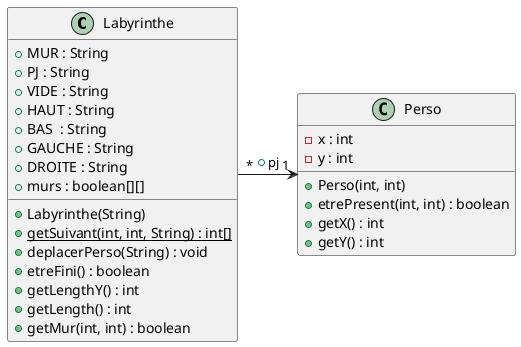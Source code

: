 @startuml
class Labyrinthe {
  + MUR : String
  + PJ : String
  + VIDE : String
  + HAUT : String
  + BAS  : String
  + GAUCHE : String
  + DROITE : String
  + murs : boolean[][]
  + Labyrinthe(String)
  + {static} getSuivant(int, int, String) : int[]
  + deplacerPerso(String) : void
  + etreFini() : boolean
  + getLengthY() : int
  + getLength() : int
  + getMur(int, int) : boolean
}

class Perso {
  - x : int
  - y : int
  + Perso(int, int)
  + etrePresent(int, int) : boolean
  + getX() : int
  + getY() : int
}

'''relations
Labyrinthe "*" -> "1" Perso : + pj
@enduml

